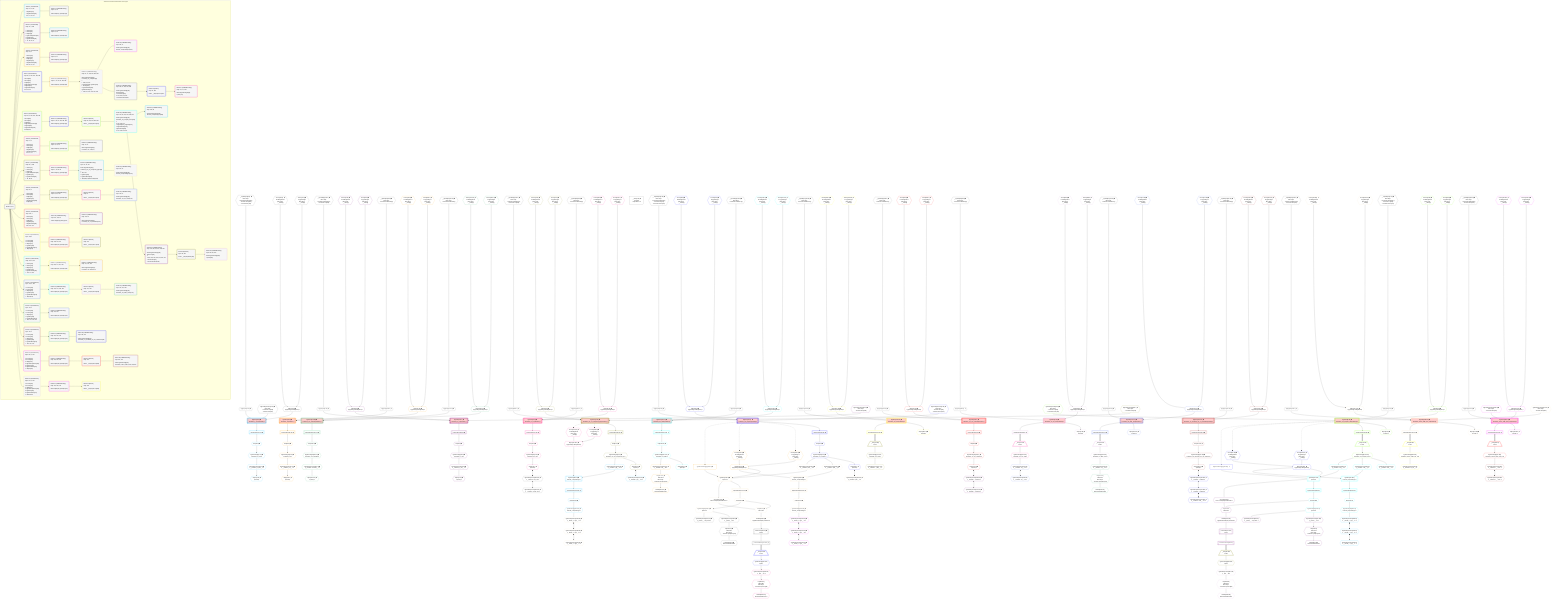 %%{init: {'themeVariables': { 'fontSize': '12px'}}}%%
graph TD
    classDef path fill:#eee,stroke:#000,color:#000
    classDef plan fill:#fff,stroke-width:1px,color:#000
    classDef itemplan fill:#fff,stroke-width:2px,color:#000
    classDef unbatchedplan fill:#dff,stroke-width:1px,color:#000
    classDef sideeffectplan fill:#fcc,stroke-width:2px,color:#000
    classDef bucket fill:#f6f6f6,color:#000,stroke-width:2px,text-align:left

    subgraph "Buckets for mutations/v4/mutation-return-types"
    Bucket0("Bucket 0 (root)"):::bucket
    Bucket1("Bucket 1 (mutationField)<br />Deps: 13, 14, 20<br /><br />1: PgSelect[10]<br />2: PgSelectRows[16]<br />ᐳ: 15, 17, 18, 19"):::bucket
    Bucket2("Bucket 2 (mutationField)<br />Deps: 32, 2, 298<br /><br />1: Access[23]<br />2: Access[24]<br />3: Object[25]<br />4: PgFromExpression[26]<br />5: PgSelect[22]<br />6: PgSelectRows[28]<br />ᐳ: 27, 29, 30, 31"):::bucket
    Bucket3("Bucket 3 (mutationField)<br />Deps: 43, 2<br /><br />1: Access[35]<br />2: Access[36]<br />3: Object[37]<br />4: PgSelect[34]<br />5: PgSelectRows[39]<br />ᐳ: 38, 40, 41, 42"):::bucket
    Bucket4("Bucket 4 (mutationField)<br />Deps: 56, 2, 300, 301, 189, 283<br /><br />1: Access[48]<br />2: Access[49]<br />3: Object[50]<br />4: PgFromExpression[51]<br />5: PgSelect[47]<br />6: PgSelectRows[53]<br />ᐳ: 52, 54, 55"):::bucket
    Bucket5("Bucket 5 (mutationField)<br />Deps: 64, 2, 300, 301, 189, 283<br /><br />1: Access[59]<br />2: Access[60]<br />3: Object[61]<br />4: PgFromExpression[62]<br />5: PgSelect[58]<br />6: PgSelectRows[165]<br />ᐳ: Object[63]"):::bucket
    Bucket6("Bucket 6 (mutationField)<br />Deps: 74, 2<br /><br />1: Access[67]<br />2: Access[68]<br />3: Object[69]<br />4: PgSelect[66]<br />5: PgSelectRows[71]<br />ᐳ: 70, 72, 73"):::bucket
    Bucket7("Bucket 7 (mutationField)<br />Deps: 85, 2, 298<br /><br />1: Access[77]<br />2: Access[78]<br />3: Object[79]<br />4: PgFromExpression[80]<br />5: PgSelect[76]<br />6: PgSelectRows[82]<br />ᐳ: 81, 83, 84"):::bucket
    Bucket8("Bucket 8 (mutationField)<br />Deps: 92, 2<br /><br />1: Access[88]<br />2: Access[89]<br />3: Object[90]<br />4: PgSelect[87]<br />5: PgSelectRows[166]<br />ᐳ: Object[91]"):::bucket
    Bucket9("Bucket 9 (mutationField)<br />Deps: 102, 2<br /><br />1: Access[95]<br />2: Access[96]<br />3: Object[97]<br />4: PgSelect[94]<br />5: PgSelectRows[99]<br />ᐳ: 98, 100, 101"):::bucket
    Bucket10("Bucket 10 (mutationField)<br />Deps: 109, 2<br /><br />1: Access[105]<br />2: Access[106]<br />3: Object[107]<br />4: PgSelect[104]<br />5: PgSelectRows[167]<br />ᐳ: Object[108]"):::bucket
    Bucket11("Bucket 11 (mutationField)<br />Deps: 119, 2, 189<br /><br />1: Access[112]<br />2: Access[113]<br />3: Object[114]<br />4: PgSelect[111]<br />5: PgSelectRows[116]<br />ᐳ: 115, 117, 118"):::bucket
    Bucket12("Bucket 12 (mutationField)<br />Deps: 126, 2, 189<br /><br />1: Access[122]<br />2: Access[123]<br />3: Object[124]<br />4: PgSelect[121]<br />5: PgSelectRows[168]<br />ᐳ: Object[125]"):::bucket
    Bucket13("Bucket 13 (mutationField)<br />Deps: 137, 2<br /><br />1: Access[129]<br />2: Access[130]<br />3: Object[131]<br />4: PgSelect[128]<br />5: PgSelectRows[133]<br />ᐳ: 132, 134, 135, 136"):::bucket
    Bucket14("Bucket 14 (mutationField)<br />Deps: 147, 2<br /><br />1: Access[140]<br />2: Access[141]<br />3: Object[142]<br />4: PgSelect[139]<br />5: PgSelectRows[144]<br />ᐳ: 143, 145, 146"):::bucket
    Bucket15("Bucket 15 (mutationField)<br />Deps: 156, 2, 302<br /><br />1: Access[151]<br />2: Access[152]<br />3: Object[153]<br />4: PgFromExpression[154]<br />5: PgSelect[150]<br />6: PgSelectRows[169]<br />ᐳ: Object[155]"):::bucket
    Bucket16("Bucket 16 (mutationField)<br />Deps: 164, 2, 302<br /><br />1: Access[159]<br />2: Access[160]<br />3: Object[161]<br />4: PgFromExpression[162]<br />5: PgSelect[158]<br />6: PgSelectRows[170]<br />ᐳ: Object[163]"):::bucket
    Bucket17("Bucket 17 (nullableBoundary)<br />Deps: 19, 18<br /><br />ROOT Object{1}ᐸ{result}ᐳ[19]"):::bucket
    Bucket18("Bucket 18 (nullableBoundary)<br />Deps: 31, 30<br /><br />ROOT Object{2}ᐸ{result}ᐳ[31]"):::bucket
    Bucket19("Bucket 19 (nullableBoundary)<br />Deps: 42, 41<br /><br />ROOT Object{3}ᐸ{result}ᐳ[42]"):::bucket
    Bucket20("Bucket 20 (nullableBoundary)<br />Deps: 2, 47, 55, 54, 189, 283<br /><br />ROOT Object{4}ᐸ{result}ᐳ[55]"):::bucket
    Bucket21("Bucket 21 (nullableBoundary)<br />Deps: 2, 58, 63, 165, 189, 283<br /><br />ROOT Object{5}ᐸ{result}ᐳ[63]"):::bucket
    Bucket22("Bucket 22 (nullableBoundary)<br />Deps: 73, 72, 66<br /><br />ROOT Object{6}ᐸ{result}ᐳ[73]"):::bucket
    Bucket23("Bucket 23 (nullableBoundary)<br />Deps: 2, 76, 84, 83<br /><br />ROOT Object{7}ᐸ{result}ᐳ[84]"):::bucket
    Bucket24("Bucket 24 (nullableBoundary)<br />Deps: 91, 87, 166<br /><br />ROOT Object{8}ᐸ{result}ᐳ[91]"):::bucket
    Bucket25("Bucket 25 (nullableBoundary)<br />Deps: 101, 100, 94<br /><br />ROOT Object{9}ᐸ{result}ᐳ[101]"):::bucket
    Bucket26("Bucket 26 (nullableBoundary)<br />Deps: 108, 104, 167<br /><br />ROOT Object{10}ᐸ{result}ᐳ[108]"):::bucket
    Bucket27("Bucket 27 (nullableBoundary)<br />Deps: 118, 117, 111, 189<br /><br />ROOT Object{11}ᐸ{result}ᐳ[118]"):::bucket
    Bucket28("Bucket 28 (nullableBoundary)<br />Deps: 125, 121, 168, 189<br /><br />ROOT Object{12}ᐸ{result}ᐳ[125]"):::bucket
    Bucket29("Bucket 29 (nullableBoundary)<br />Deps: 136, 135<br /><br />ROOT Object{13}ᐸ{result}ᐳ[136]"):::bucket
    Bucket30("Bucket 30 (nullableBoundary)<br />Deps: 146, 145, 139<br /><br />ROOT Object{14}ᐸ{result}ᐳ[146]"):::bucket
    Bucket31("Bucket 31 (nullableBoundary)<br />Deps: 155, 150, 169<br /><br />ROOT Object{15}ᐸ{result}ᐳ[155]"):::bucket
    Bucket32("Bucket 32 (nullableBoundary)<br />Deps: 163, 158, 170<br /><br />ROOT Object{16}ᐸ{result}ᐳ[163]"):::bucket
    Bucket33("Bucket 33 (nullableBoundary)<br />Deps: 54, 47, 198, 290, 189, 283<br /><br />ROOT PgSelectSingle{4}ᐸmutation_out_complexᐳ[54]<br />1: <br />ᐳ: 185, 194, 213<br />2: PgSelect[195], PgSelect[214]<br />ᐳ: Access[291]<br />3: PgSelectRows[200], PgSelectRows[217]<br />ᐳ: 199, 201, 216, 218, 292, 293"):::bucket
    Bucket34("Bucket 34 (nullableBoundary)<br />Deps: 72, 66<br /><br />ROOT PgSelectSingle{6}ᐸmutation_out_outᐳ[72]"):::bucket
    Bucket35("Bucket 35 (nullableBoundary)<br />Deps: 83, 76, 207<br /><br />ROOT PgSelectSingle{7}ᐸmutation_out_out_compound_typeᐳ[83]<br />1: <br />ᐳ: 187, 203<br />2: PgSelect[204]<br />3: PgSelectRows[209]<br />ᐳ: First[208], PgSelectSingle[210]"):::bucket
    Bucket36("Bucket 36 (nullableBoundary)<br />Deps: 100, 94<br /><br />ROOT PgSelectSingle{9}ᐸmutation_out_out_unnamedᐳ[100]"):::bucket
    Bucket37("Bucket 37 (nullableBoundary)<br />Deps: 117, 111, 189<br /><br />ROOT PgSelectSingle{11}ᐸmutation_out_tableᐳ[117]"):::bucket
    Bucket38("Bucket 38 (nullableBoundary)<br />Deps: 145, 139<br /><br />ROOT PgSelectSingle{14}ᐸmutation_out_unnamed_out_out_unnamedᐳ[145]"):::bucket
    Bucket39("Bucket 39 (listItem)<br />Deps: 58, 230, 294, 189, 283<br /><br />ROOT __Item{39}ᐸ165ᐳ[171]"):::bucket
    Bucket40("Bucket 40 (listItem)<br />Deps: 87<br /><br />ROOT __Item{40}ᐸ166ᐳ[173]"):::bucket
    Bucket41("Bucket 41 (listItem)<br />Deps: 104<br /><br />ROOT __Item{41}ᐸ167ᐳ[175]"):::bucket
    Bucket42("Bucket 42 (listItem)<br />Deps: 121, 189<br /><br />ROOT __Item{42}ᐸ168ᐳ[178]"):::bucket
    Bucket43("Bucket 43 (listItem)<br />Deps: 150<br /><br />ROOT __Item{43}ᐸ169ᐳ[180]"):::bucket
    Bucket44("Bucket 44 (listItem)<br />Deps: 158<br /><br />ROOT __Item{44}ᐸ170ᐳ[182]"):::bucket
    Bucket45("Bucket 45 (nullableBoundary)<br />Deps: 172, 58, 230, 294, 189, 283<br /><br />ROOT PgSelectSingle{39}ᐸmutation_out_complex_setofᐳ[172]<br />1: <br />ᐳ: 220, 226, 236<br />2: PgSelect[227], PgSelect[237]<br />3: PgSelectRows[232], PgSelectRows[240]<br />ᐳ: 231, 233, 239, 241"):::bucket
    Bucket46("Bucket 46 (nullableBoundary)<br />Deps: 174, 87<br /><br />ROOT PgSelectSingle{40}ᐸmutation_out_out_setofᐳ[174]"):::bucket
    Bucket47("Bucket 47 (nullableBoundary)<br />Deps: 179, 121, 189<br /><br />ROOT PgSelectSingle{42}ᐸmutation_out_table_setofᐳ[179]"):::bucket
    Bucket48("Bucket 48 (nullableBoundary)<br />Deps: 181, 150<br /><br />ROOT PgSelectSingle{43}ᐸmutation_returns_table_multi_colᐳ[181]"):::bucket
    Bucket49("Bucket 49 (nullableBoundary)<br />Deps: 201, 47<br /><br />ROOT PgSelectSingle{33}ᐸfrmcdc_compoundTypeᐳ[201]"):::bucket
    Bucket50("Bucket 50 (nullableBoundary)<br />Deps: 210, 76<br /><br />ROOT PgSelectSingle{35}ᐸfrmcdc_compoundTypeᐳ[210]"):::bucket
    Bucket51("Bucket 51 (nullableBoundary)<br />Deps: 218, 47, 189, 293, 283<br /><br />ROOT PgSelectSingle{33}ᐸpersonᐳ[218]<br />1: Connection[257]<br />ᐳ: 244, 251, 245, 246<br />2: ConnectionItems[273]"):::bucket
    Bucket52("Bucket 52 (nullableBoundary)<br />Deps: 233, 58<br /><br />ROOT PgSelectSingle{45}ᐸfrmcdc_compoundTypeᐳ[233]"):::bucket
    Bucket53("Bucket 53 (nullableBoundary)<br />Deps: 241, 58, 189, 237, 239, 283<br /><br />ROOT PgSelectSingle{45}ᐸpersonᐳ[241]<br />1: <br />ᐳ: 260, 265, 295, 261, 262, 296, 297<br />2: Connection[271]<br />3: ConnectionItems[278]"):::bucket
    Bucket55("Bucket 55 (listItem)<br />Deps: 47, 283<br /><br />ROOT __Item{55}ᐸ273ᐳ[276]"):::bucket
    Bucket57("Bucket 57 (nullableBoundary)<br />Deps: 277, 47, 283<br /><br />ROOT PgSelectSingle{55}ᐸpostᐳ[277]"):::bucket
    Bucket58("Bucket 58 (listItem)<br />Deps: 58, 283<br /><br />ROOT __Item{58}ᐸ278ᐳ[281]"):::bucket
    Bucket59("Bucket 59 (nullableBoundary)<br />Deps: 282, 58, 283<br /><br />ROOT PgSelectSingle{58}ᐸpostᐳ[282]"):::bucket
    end
    Bucket0 --> Bucket1 & Bucket2 & Bucket3 & Bucket4 & Bucket5 & Bucket6 & Bucket7 & Bucket8 & Bucket9 & Bucket10 & Bucket11 & Bucket12 & Bucket13 & Bucket14 & Bucket15 & Bucket16
    Bucket1 --> Bucket17
    Bucket2 --> Bucket18
    Bucket3 --> Bucket19
    Bucket4 --> Bucket20
    Bucket5 --> Bucket21
    Bucket6 --> Bucket22
    Bucket7 --> Bucket23
    Bucket8 --> Bucket24
    Bucket9 --> Bucket25
    Bucket10 --> Bucket26
    Bucket11 --> Bucket27
    Bucket12 --> Bucket28
    Bucket13 --> Bucket29
    Bucket14 --> Bucket30
    Bucket15 --> Bucket31
    Bucket16 --> Bucket32
    Bucket20 --> Bucket33
    Bucket21 --> Bucket39
    Bucket22 --> Bucket34
    Bucket23 --> Bucket35
    Bucket24 --> Bucket40
    Bucket25 --> Bucket36
    Bucket26 --> Bucket41
    Bucket27 --> Bucket37
    Bucket28 --> Bucket42
    Bucket30 --> Bucket38
    Bucket31 --> Bucket43
    Bucket32 --> Bucket44
    Bucket33 --> Bucket49 & Bucket51
    Bucket35 --> Bucket50
    Bucket39 --> Bucket45
    Bucket40 --> Bucket46
    Bucket42 --> Bucket47
    Bucket43 --> Bucket48
    Bucket45 --> Bucket52 & Bucket53
    Bucket51 --> Bucket55
    Bucket53 --> Bucket58
    Bucket55 --> Bucket57
    Bucket58 --> Bucket59

    %% plan dependencies
    __InputObject6{{"__InputObject[6∈0] ➊<br />More deps:<br />- Constantᐸundefinedᐳ[7]<br />- Constantᐸ10ᐳ[298]<br />- Constantᐸ5ᐳ[299]"}}:::plan
    __InputObject44{{"__InputObject[44∈0] ➊<br />More deps:<br />- Constantᐸundefinedᐳ[7]<br />- Constantᐸ1ᐳ[300]<br />- Constantᐸ'test'ᐳ[301]"}}:::plan
    __InputObject57{{"__InputObject[57∈0] ➊<br />More deps:<br />- Constantᐸundefinedᐳ[7]<br />- Constantᐸ1ᐳ[300]<br />- Constantᐸ'test'ᐳ[301]"}}:::plan
    Object13{{"Object[13∈0] ➊<br />ᐸ{pgSettings,withPgClient}ᐳ"}}:::plan
    Access11{{"Access[11∈0] ➊<br />ᐸ2.pgSettingsᐳ<br />More deps:<br />- __Value[2]"}}:::plan
    Access12{{"Access[12∈0] ➊<br />ᐸ2.withPgClientᐳ<br />More deps:<br />- __Value[2]"}}:::plan
    Access11 & Access12 --> Object13
    PgFromExpression14{{"PgFromExpression[14∈0] ➊<br />More deps:<br />- Constantᐸ10ᐳ[298]<br />- Constantᐸ5ᐳ[299]"}}:::plan
    __InputObject21{{"__InputObject[21∈0] ➊<br />More deps:<br />- Constantᐸundefinedᐳ[7]<br />- Constantᐸ10ᐳ[298]"}}:::plan
    __InputObject75{{"__InputObject[75∈0] ➊<br />More deps:<br />- Constantᐸundefinedᐳ[7]<br />- Constantᐸ10ᐳ[298]"}}:::plan
    __InputObject148{{"__InputObject[148∈0] ➊<br />More deps:<br />- Constantᐸundefinedᐳ[7]<br />- Constantᐸ20ᐳ[302]"}}:::plan
    __InputObject157{{"__InputObject[157∈0] ➊<br />More deps:<br />- Constantᐸundefinedᐳ[7]<br />- Constantᐸ20ᐳ[302]"}}:::plan
    ApplyInput20{{"ApplyInput[20∈0] ➊"}}:::plan
    __InputObject6 --> ApplyInput20
    ApplyInput32{{"ApplyInput[32∈0] ➊"}}:::plan
    __InputObject21 --> ApplyInput32
    __InputObject33{{"__InputObject[33∈0] ➊<br />More deps:<br />- Constantᐸundefinedᐳ[7]"}}:::plan
    ApplyInput43{{"ApplyInput[43∈0] ➊"}}:::plan
    __InputObject33 --> ApplyInput43
    ApplyInput56{{"ApplyInput[56∈0] ➊"}}:::plan
    __InputObject44 --> ApplyInput56
    ApplyInput64{{"ApplyInput[64∈0] ➊"}}:::plan
    __InputObject57 --> ApplyInput64
    __InputObject65{{"__InputObject[65∈0] ➊<br />More deps:<br />- Constantᐸundefinedᐳ[7]"}}:::plan
    ApplyInput74{{"ApplyInput[74∈0] ➊"}}:::plan
    __InputObject65 --> ApplyInput74
    ApplyInput85{{"ApplyInput[85∈0] ➊"}}:::plan
    __InputObject75 --> ApplyInput85
    __InputObject86{{"__InputObject[86∈0] ➊<br />More deps:<br />- Constantᐸundefinedᐳ[7]"}}:::plan
    ApplyInput92{{"ApplyInput[92∈0] ➊"}}:::plan
    __InputObject86 --> ApplyInput92
    __InputObject93{{"__InputObject[93∈0] ➊<br />More deps:<br />- Constantᐸundefinedᐳ[7]"}}:::plan
    ApplyInput102{{"ApplyInput[102∈0] ➊"}}:::plan
    __InputObject93 --> ApplyInput102
    __InputObject103{{"__InputObject[103∈0] ➊<br />More deps:<br />- Constantᐸundefinedᐳ[7]"}}:::plan
    ApplyInput109{{"ApplyInput[109∈0] ➊"}}:::plan
    __InputObject103 --> ApplyInput109
    __InputObject110{{"__InputObject[110∈0] ➊<br />More deps:<br />- Constantᐸundefinedᐳ[7]"}}:::plan
    ApplyInput119{{"ApplyInput[119∈0] ➊"}}:::plan
    __InputObject110 --> ApplyInput119
    __InputObject120{{"__InputObject[120∈0] ➊<br />More deps:<br />- Constantᐸundefinedᐳ[7]"}}:::plan
    ApplyInput126{{"ApplyInput[126∈0] ➊"}}:::plan
    __InputObject120 --> ApplyInput126
    __InputObject127{{"__InputObject[127∈0] ➊<br />More deps:<br />- Constantᐸundefinedᐳ[7]"}}:::plan
    ApplyInput137{{"ApplyInput[137∈0] ➊"}}:::plan
    __InputObject127 --> ApplyInput137
    __InputObject138{{"__InputObject[138∈0] ➊<br />More deps:<br />- Constantᐸundefinedᐳ[7]"}}:::plan
    ApplyInput147{{"ApplyInput[147∈0] ➊"}}:::plan
    __InputObject138 --> ApplyInput147
    ApplyInput156{{"ApplyInput[156∈0] ➊"}}:::plan
    __InputObject148 --> ApplyInput156
    ApplyInput164{{"ApplyInput[164∈0] ➊"}}:::plan
    __InputObject157 --> ApplyInput164
    __Value2["__Value[2∈0] ➊<br />ᐸcontextᐳ<br />Dependents: 38"]:::plan
    PgSelect10[["PgSelect[10∈1] ➊<br />ᐸmutation_in_inout(mutation)ᐳ"]]:::sideeffectplan
    Object13 & PgFromExpression14 & ApplyInput20 --> PgSelect10
    First15{{"First[15∈1] ➊"}}:::plan
    PgSelectRows16[["PgSelectRows[16∈1] ➊"]]:::plan
    PgSelectRows16 --> First15
    PgSelect10 --> PgSelectRows16
    PgSelectSingle17{{"PgSelectSingle[17∈1] ➊<br />ᐸmutation_in_inoutᐳ"}}:::plan
    First15 --> PgSelectSingle17
    PgClassExpression18{{"PgClassExpression[18∈1] ➊<br />ᐸ__mutation_in_inout__.vᐳ"}}:::plan
    PgSelectSingle17 --> PgClassExpression18
    Object19{{"Object[19∈1] ➊<br />ᐸ{result}ᐳ"}}:::plan
    PgClassExpression18 --> Object19
    PgSelect22[["PgSelect[22∈2] ➊<br />ᐸmutation_in_out(mutation)ᐳ"]]:::sideeffectplan
    Object25{{"Object[25∈2] ➊<br />ᐸ{pgSettings,withPgClient}ᐳ"}}:::plan
    PgFromExpression26{{"PgFromExpression[26∈2] ➊<br />More deps:<br />- Constantᐸ10ᐳ[298]"}}:::plan
    Object25 & PgFromExpression26 & ApplyInput32 --> PgSelect22
    Access23{{"Access[23∈2] ➊<br />ᐸ2.pgSettingsᐳ<br />More deps:<br />- __Value[2]"}}:::plan
    Access24{{"Access[24∈2] ➊<br />ᐸ2.withPgClientᐳ<br />More deps:<br />- __Value[2]"}}:::plan
    Access23 & Access24 --> Object25
    First27{{"First[27∈2] ➊"}}:::plan
    PgSelectRows28[["PgSelectRows[28∈2] ➊"]]:::plan
    PgSelectRows28 --> First27
    PgSelect22 --> PgSelectRows28
    PgSelectSingle29{{"PgSelectSingle[29∈2] ➊<br />ᐸmutation_in_outᐳ"}}:::plan
    First27 --> PgSelectSingle29
    PgClassExpression30{{"PgClassExpression[30∈2] ➊<br />ᐸ__mutation_in_out__.vᐳ"}}:::plan
    PgSelectSingle29 --> PgClassExpression30
    Object31{{"Object[31∈2] ➊<br />ᐸ{result}ᐳ"}}:::plan
    PgClassExpression30 --> Object31
    PgSelect34[["PgSelect[34∈3] ➊<br />ᐸmutation_out(mutation)ᐳ"]]:::sideeffectplan
    Object37{{"Object[37∈3] ➊<br />ᐸ{pgSettings,withPgClient}ᐳ"}}:::plan
    Object37 & ApplyInput43 --> PgSelect34
    Access35{{"Access[35∈3] ➊<br />ᐸ2.pgSettingsᐳ<br />More deps:<br />- __Value[2]"}}:::plan
    Access36{{"Access[36∈3] ➊<br />ᐸ2.withPgClientᐳ<br />More deps:<br />- __Value[2]"}}:::plan
    Access35 & Access36 --> Object37
    First38{{"First[38∈3] ➊"}}:::plan
    PgSelectRows39[["PgSelectRows[39∈3] ➊"]]:::plan
    PgSelectRows39 --> First38
    PgSelect34 --> PgSelectRows39
    PgSelectSingle40{{"PgSelectSingle[40∈3] ➊<br />ᐸmutation_outᐳ"}}:::plan
    First38 --> PgSelectSingle40
    PgClassExpression41{{"PgClassExpression[41∈3] ➊<br />ᐸ__mutation_out__.vᐳ"}}:::plan
    PgSelectSingle40 --> PgClassExpression41
    Object42{{"Object[42∈3] ➊<br />ᐸ{result}ᐳ"}}:::plan
    PgClassExpression41 --> Object42
    PgSelect47[["PgSelect[47∈4] ➊<br />ᐸmutation_out_complex(mutation)ᐳ"]]:::sideeffectplan
    Object50{{"Object[50∈4] ➊<br />ᐸ{pgSettings,withPgClient}ᐳ"}}:::plan
    PgFromExpression51{{"PgFromExpression[51∈4] ➊<br />More deps:<br />- Constantᐸ1ᐳ[300]<br />- Constantᐸ'test'ᐳ[301]"}}:::plan
    Object50 & PgFromExpression51 & ApplyInput56 --> PgSelect47
    Access48{{"Access[48∈4] ➊<br />ᐸ2.pgSettingsᐳ<br />More deps:<br />- __Value[2]"}}:::plan
    Access49{{"Access[49∈4] ➊<br />ᐸ2.withPgClientᐳ<br />More deps:<br />- __Value[2]"}}:::plan
    Access48 & Access49 --> Object50
    First52{{"First[52∈4] ➊"}}:::plan
    PgSelectRows53[["PgSelectRows[53∈4] ➊"]]:::plan
    PgSelectRows53 --> First52
    PgSelect47 --> PgSelectRows53
    PgSelectSingle54{{"PgSelectSingle[54∈4] ➊<br />ᐸmutation_out_complexᐳ"}}:::plan
    First52 --> PgSelectSingle54
    Object55{{"Object[55∈4] ➊<br />ᐸ{result}ᐳ"}}:::plan
    PgSelectSingle54 --> Object55
    PgSelect58[["PgSelect[58∈5] ➊<br />ᐸmutation_out_complex_setof(mutation)ᐳ"]]:::sideeffectplan
    Object61{{"Object[61∈5] ➊<br />ᐸ{pgSettings,withPgClient}ᐳ"}}:::plan
    PgFromExpression62{{"PgFromExpression[62∈5] ➊<br />More deps:<br />- Constantᐸ1ᐳ[300]<br />- Constantᐸ'test'ᐳ[301]"}}:::plan
    Object61 & PgFromExpression62 & ApplyInput64 --> PgSelect58
    Access59{{"Access[59∈5] ➊<br />ᐸ2.pgSettingsᐳ<br />More deps:<br />- __Value[2]"}}:::plan
    Access60{{"Access[60∈5] ➊<br />ᐸ2.withPgClientᐳ<br />More deps:<br />- __Value[2]"}}:::plan
    Access59 & Access60 --> Object61
    Object63{{"Object[63∈5] ➊<br />ᐸ{result}ᐳ"}}:::plan
    PgSelect58 --> Object63
    PgSelectRows165[["PgSelectRows[165∈5] ➊"]]:::plan
    PgSelect58 --> PgSelectRows165
    PgSelect66[["PgSelect[66∈6] ➊<br />ᐸmutation_out_out(mutation)ᐳ"]]:::sideeffectplan
    Object69{{"Object[69∈6] ➊<br />ᐸ{pgSettings,withPgClient}ᐳ"}}:::plan
    Object69 & ApplyInput74 --> PgSelect66
    Access67{{"Access[67∈6] ➊<br />ᐸ2.pgSettingsᐳ<br />More deps:<br />- __Value[2]"}}:::plan
    Access68{{"Access[68∈6] ➊<br />ᐸ2.withPgClientᐳ<br />More deps:<br />- __Value[2]"}}:::plan
    Access67 & Access68 --> Object69
    First70{{"First[70∈6] ➊"}}:::plan
    PgSelectRows71[["PgSelectRows[71∈6] ➊"]]:::plan
    PgSelectRows71 --> First70
    PgSelect66 --> PgSelectRows71
    PgSelectSingle72{{"PgSelectSingle[72∈6] ➊<br />ᐸmutation_out_outᐳ"}}:::plan
    First70 --> PgSelectSingle72
    Object73{{"Object[73∈6] ➊<br />ᐸ{result}ᐳ"}}:::plan
    PgSelectSingle72 --> Object73
    PgSelect76[["PgSelect[76∈7] ➊<br />ᐸmutation_out_out_compound_type(mutation)ᐳ"]]:::sideeffectplan
    Object79{{"Object[79∈7] ➊<br />ᐸ{pgSettings,withPgClient}ᐳ"}}:::plan
    PgFromExpression80{{"PgFromExpression[80∈7] ➊<br />More deps:<br />- Constantᐸ10ᐳ[298]"}}:::plan
    Object79 & PgFromExpression80 & ApplyInput85 --> PgSelect76
    Access77{{"Access[77∈7] ➊<br />ᐸ2.pgSettingsᐳ<br />More deps:<br />- __Value[2]"}}:::plan
    Access78{{"Access[78∈7] ➊<br />ᐸ2.withPgClientᐳ<br />More deps:<br />- __Value[2]"}}:::plan
    Access77 & Access78 --> Object79
    First81{{"First[81∈7] ➊"}}:::plan
    PgSelectRows82[["PgSelectRows[82∈7] ➊"]]:::plan
    PgSelectRows82 --> First81
    PgSelect76 --> PgSelectRows82
    PgSelectSingle83{{"PgSelectSingle[83∈7] ➊<br />ᐸmutation_out_out_compound_typeᐳ"}}:::plan
    First81 --> PgSelectSingle83
    Object84{{"Object[84∈7] ➊<br />ᐸ{result}ᐳ"}}:::plan
    PgSelectSingle83 --> Object84
    PgSelect87[["PgSelect[87∈8] ➊<br />ᐸmutation_out_out_setof(mutation)ᐳ"]]:::sideeffectplan
    Object90{{"Object[90∈8] ➊<br />ᐸ{pgSettings,withPgClient}ᐳ"}}:::plan
    Object90 & ApplyInput92 --> PgSelect87
    Access88{{"Access[88∈8] ➊<br />ᐸ2.pgSettingsᐳ<br />More deps:<br />- __Value[2]"}}:::plan
    Access89{{"Access[89∈8] ➊<br />ᐸ2.withPgClientᐳ<br />More deps:<br />- __Value[2]"}}:::plan
    Access88 & Access89 --> Object90
    Object91{{"Object[91∈8] ➊<br />ᐸ{result}ᐳ"}}:::plan
    PgSelect87 --> Object91
    PgSelectRows166[["PgSelectRows[166∈8] ➊"]]:::plan
    PgSelect87 --> PgSelectRows166
    PgSelect94[["PgSelect[94∈9] ➊<br />ᐸmutation_out_out_unnamed(mutation)ᐳ"]]:::sideeffectplan
    Object97{{"Object[97∈9] ➊<br />ᐸ{pgSettings,withPgClient}ᐳ"}}:::plan
    Object97 & ApplyInput102 --> PgSelect94
    Access95{{"Access[95∈9] ➊<br />ᐸ2.pgSettingsᐳ<br />More deps:<br />- __Value[2]"}}:::plan
    Access96{{"Access[96∈9] ➊<br />ᐸ2.withPgClientᐳ<br />More deps:<br />- __Value[2]"}}:::plan
    Access95 & Access96 --> Object97
    First98{{"First[98∈9] ➊"}}:::plan
    PgSelectRows99[["PgSelectRows[99∈9] ➊"]]:::plan
    PgSelectRows99 --> First98
    PgSelect94 --> PgSelectRows99
    PgSelectSingle100{{"PgSelectSingle[100∈9] ➊<br />ᐸmutation_out_out_unnamedᐳ"}}:::plan
    First98 --> PgSelectSingle100
    Object101{{"Object[101∈9] ➊<br />ᐸ{result}ᐳ"}}:::plan
    PgSelectSingle100 --> Object101
    PgSelect104[["PgSelect[104∈10] ➊<br />ᐸmutation_out_setof(mutation)ᐳ"]]:::sideeffectplan
    Object107{{"Object[107∈10] ➊<br />ᐸ{pgSettings,withPgClient}ᐳ"}}:::plan
    Object107 & ApplyInput109 --> PgSelect104
    Access105{{"Access[105∈10] ➊<br />ᐸ2.pgSettingsᐳ<br />More deps:<br />- __Value[2]"}}:::plan
    Access106{{"Access[106∈10] ➊<br />ᐸ2.withPgClientᐳ<br />More deps:<br />- __Value[2]"}}:::plan
    Access105 & Access106 --> Object107
    Object108{{"Object[108∈10] ➊<br />ᐸ{result}ᐳ"}}:::plan
    PgSelect104 --> Object108
    PgSelectRows167[["PgSelectRows[167∈10] ➊"]]:::plan
    PgSelect104 --> PgSelectRows167
    PgSelect111[["PgSelect[111∈11] ➊<br />ᐸmutation_out_table(mutation)ᐳ"]]:::sideeffectplan
    Object114{{"Object[114∈11] ➊<br />ᐸ{pgSettings,withPgClient}ᐳ"}}:::plan
    Object114 & ApplyInput119 --> PgSelect111
    Access112{{"Access[112∈11] ➊<br />ᐸ2.pgSettingsᐳ<br />More deps:<br />- __Value[2]"}}:::plan
    Access113{{"Access[113∈11] ➊<br />ᐸ2.withPgClientᐳ<br />More deps:<br />- __Value[2]"}}:::plan
    Access112 & Access113 --> Object114
    First115{{"First[115∈11] ➊"}}:::plan
    PgSelectRows116[["PgSelectRows[116∈11] ➊"]]:::plan
    PgSelectRows116 --> First115
    PgSelect111 --> PgSelectRows116
    PgSelectSingle117{{"PgSelectSingle[117∈11] ➊<br />ᐸmutation_out_tableᐳ"}}:::plan
    First115 --> PgSelectSingle117
    Object118{{"Object[118∈11] ➊<br />ᐸ{result}ᐳ"}}:::plan
    PgSelectSingle117 --> Object118
    PgSelect121[["PgSelect[121∈12] ➊<br />ᐸmutation_out_table_setof(mutation)ᐳ"]]:::sideeffectplan
    Object124{{"Object[124∈12] ➊<br />ᐸ{pgSettings,withPgClient}ᐳ"}}:::plan
    Object124 & ApplyInput126 --> PgSelect121
    Access122{{"Access[122∈12] ➊<br />ᐸ2.pgSettingsᐳ<br />More deps:<br />- __Value[2]"}}:::plan
    Access123{{"Access[123∈12] ➊<br />ᐸ2.withPgClientᐳ<br />More deps:<br />- __Value[2]"}}:::plan
    Access122 & Access123 --> Object124
    Object125{{"Object[125∈12] ➊<br />ᐸ{result}ᐳ"}}:::plan
    PgSelect121 --> Object125
    PgSelectRows168[["PgSelectRows[168∈12] ➊"]]:::plan
    PgSelect121 --> PgSelectRows168
    PgSelect128[["PgSelect[128∈13] ➊<br />ᐸmutation_out_unnamed(mutation)ᐳ"]]:::sideeffectplan
    Object131{{"Object[131∈13] ➊<br />ᐸ{pgSettings,withPgClient}ᐳ"}}:::plan
    Object131 & ApplyInput137 --> PgSelect128
    Access129{{"Access[129∈13] ➊<br />ᐸ2.pgSettingsᐳ<br />More deps:<br />- __Value[2]"}}:::plan
    Access130{{"Access[130∈13] ➊<br />ᐸ2.withPgClientᐳ<br />More deps:<br />- __Value[2]"}}:::plan
    Access129 & Access130 --> Object131
    First132{{"First[132∈13] ➊"}}:::plan
    PgSelectRows133[["PgSelectRows[133∈13] ➊"]]:::plan
    PgSelectRows133 --> First132
    PgSelect128 --> PgSelectRows133
    PgSelectSingle134{{"PgSelectSingle[134∈13] ➊<br />ᐸmutation_out_unnamedᐳ"}}:::plan
    First132 --> PgSelectSingle134
    PgClassExpression135{{"PgClassExpression[135∈13] ➊<br />ᐸ__mutation...nnamed__.vᐳ"}}:::plan
    PgSelectSingle134 --> PgClassExpression135
    Object136{{"Object[136∈13] ➊<br />ᐸ{result}ᐳ"}}:::plan
    PgClassExpression135 --> Object136
    PgSelect139[["PgSelect[139∈14] ➊<br />ᐸmutation_out_unnamed_out_out_unnamed(mutation)ᐳ"]]:::sideeffectplan
    Object142{{"Object[142∈14] ➊<br />ᐸ{pgSettings,withPgClient}ᐳ"}}:::plan
    Object142 & ApplyInput147 --> PgSelect139
    Access140{{"Access[140∈14] ➊<br />ᐸ2.pgSettingsᐳ<br />More deps:<br />- __Value[2]"}}:::plan
    Access141{{"Access[141∈14] ➊<br />ᐸ2.withPgClientᐳ<br />More deps:<br />- __Value[2]"}}:::plan
    Access140 & Access141 --> Object142
    First143{{"First[143∈14] ➊"}}:::plan
    PgSelectRows144[["PgSelectRows[144∈14] ➊"]]:::plan
    PgSelectRows144 --> First143
    PgSelect139 --> PgSelectRows144
    PgSelectSingle145{{"PgSelectSingle[145∈14] ➊<br />ᐸmutation_out_unnamed_out_out_unnamedᐳ"}}:::plan
    First143 --> PgSelectSingle145
    Object146{{"Object[146∈14] ➊<br />ᐸ{result}ᐳ"}}:::plan
    PgSelectSingle145 --> Object146
    PgSelect150[["PgSelect[150∈15] ➊<br />ᐸmutation_returns_table_multi_col(mutation)ᐳ"]]:::sideeffectplan
    Object153{{"Object[153∈15] ➊<br />ᐸ{pgSettings,withPgClient}ᐳ"}}:::plan
    PgFromExpression154{{"PgFromExpression[154∈15] ➊<br />More deps:<br />- Constantᐸ20ᐳ[302]"}}:::plan
    Object153 & PgFromExpression154 & ApplyInput156 --> PgSelect150
    Access151{{"Access[151∈15] ➊<br />ᐸ2.pgSettingsᐳ<br />More deps:<br />- __Value[2]"}}:::plan
    Access152{{"Access[152∈15] ➊<br />ᐸ2.withPgClientᐳ<br />More deps:<br />- __Value[2]"}}:::plan
    Access151 & Access152 --> Object153
    Object155{{"Object[155∈15] ➊<br />ᐸ{result}ᐳ"}}:::plan
    PgSelect150 --> Object155
    PgSelectRows169[["PgSelectRows[169∈15] ➊"]]:::plan
    PgSelect150 --> PgSelectRows169
    PgSelect158[["PgSelect[158∈16] ➊<br />ᐸmutation_returns_table_one_col(mutation)ᐳ"]]:::sideeffectplan
    Object161{{"Object[161∈16] ➊<br />ᐸ{pgSettings,withPgClient}ᐳ"}}:::plan
    PgFromExpression162{{"PgFromExpression[162∈16] ➊<br />More deps:<br />- Constantᐸ20ᐳ[302]"}}:::plan
    Object161 & PgFromExpression162 & ApplyInput164 --> PgSelect158
    Access159{{"Access[159∈16] ➊<br />ᐸ2.pgSettingsᐳ<br />More deps:<br />- __Value[2]"}}:::plan
    Access160{{"Access[160∈16] ➊<br />ᐸ2.withPgClientᐳ<br />More deps:<br />- __Value[2]"}}:::plan
    Access159 & Access160 --> Object161
    Object163{{"Object[163∈16] ➊<br />ᐸ{result}ᐳ"}}:::plan
    PgSelect158 --> Object163
    PgSelectRows170[["PgSelectRows[170∈16] ➊"]]:::plan
    PgSelect158 --> PgSelectRows170
    Object198{{"Object[198∈20] ➊<br />ᐸ{pgSettings,withPgClient}ᐳ"}}:::plan
    Access196{{"Access[196∈20] ➊<br />ᐸ2.pgSettingsᐳ<br />More deps:<br />- __Value[2]"}}:::plan
    Access197{{"Access[197∈20] ➊<br />ᐸ2.withPgClientᐳ<br />More deps:<br />- __Value[2]"}}:::plan
    Access196 & Access197 --> Object198
    PgSelectInlineApply290["PgSelectInlineApply[290∈20] ➊"]:::plan
    Object230{{"Object[230∈21] ➊<br />ᐸ{pgSettings,withPgClient}ᐳ"}}:::plan
    Access228{{"Access[228∈21] ➊<br />ᐸ2.pgSettingsᐳ<br />More deps:<br />- __Value[2]"}}:::plan
    Access229{{"Access[229∈21] ➊<br />ᐸ2.withPgClientᐳ<br />More deps:<br />- __Value[2]"}}:::plan
    Access228 & Access229 --> Object230
    PgSelectInlineApply294["PgSelectInlineApply[294∈21] ➊"]:::plan
    Object207{{"Object[207∈23] ➊<br />ᐸ{pgSettings,withPgClient}ᐳ"}}:::plan
    Access205{{"Access[205∈23] ➊<br />ᐸ2.pgSettingsᐳ<br />More deps:<br />- __Value[2]"}}:::plan
    Access206{{"Access[206∈23] ➊<br />ᐸ2.withPgClientᐳ<br />More deps:<br />- __Value[2]"}}:::plan
    Access205 & Access206 --> Object207
    PgSelect214[["PgSelect[214∈33] ➊<br />ᐸpersonᐳ"]]:::plan
    PgClassExpression213{{"PgClassExpression[213∈33] ➊<br />ᐸ__mutation...plex__.”z”ᐳ"}}:::plan
    Object198 & PgClassExpression213 & PgSelectInlineApply290 --> PgSelect214
    PgSelect195[["PgSelect[195∈33] ➊<br />ᐸfrmcdc_compoundTypeᐳ"]]:::plan
    PgClassExpression194{{"PgClassExpression[194∈33] ➊<br />ᐸ__mutation...plex__.”y”ᐳ"}}:::plan
    Object198 & PgClassExpression194 --> PgSelect195
    List292{{"List[292∈33] ➊<br />ᐸ291,216ᐳ"}}:::plan
    Access291{{"Access[291∈33] ➊<br />ᐸ214.m.subqueryDetailsFor253ᐳ"}}:::plan
    First216{{"First[216∈33] ➊"}}:::plan
    Access291 & First216 --> List292
    PgClassExpression185{{"PgClassExpression[185∈33] ➊<br />ᐸ__mutation...plex__.”x”ᐳ"}}:::plan
    Object55 o--o PgClassExpression185
    PgSelectSingle54 --> PgClassExpression194
    First199{{"First[199∈33] ➊"}}:::plan
    PgSelectRows200[["PgSelectRows[200∈33] ➊"]]:::plan
    PgSelectRows200 --> First199
    PgSelect195 --> PgSelectRows200
    PgSelectSingle201{{"PgSelectSingle[201∈33] ➊<br />ᐸfrmcdc_compoundTypeᐳ"}}:::plan
    First199 --> PgSelectSingle201
    PgSelectSingle54 --> PgClassExpression213
    PgSelectRows217[["PgSelectRows[217∈33] ➊"]]:::plan
    PgSelectRows217 --> First216
    PgSelect214 --> PgSelectRows217
    PgSelectSingle218{{"PgSelectSingle[218∈33] ➊<br />ᐸpersonᐳ"}}:::plan
    First216 --> PgSelectSingle218
    PgSelect214 --> Access291
    Lambda293{{"Lambda[293∈33] ➊<br />ᐸpgInlineViaSubqueryTransformᐳ"}}:::plan
    List292 --> Lambda293
    PgClassExpression186{{"PgClassExpression[186∈34] ➊<br />ᐸ__mutation...first_out”ᐳ"}}:::plan
    Object73 o--o PgClassExpression186
    PgClassExpression202{{"PgClassExpression[202∈34] ➊<br />ᐸ__mutation...econd_out”ᐳ"}}:::plan
    PgClassExpression186 o--o PgClassExpression202
    PgSelect204[["PgSelect[204∈35] ➊<br />ᐸfrmcdc_compoundTypeᐳ"]]:::plan
    PgClassExpression203{{"PgClassExpression[203∈35] ➊<br />ᐸ__mutation...ype__.”o2”ᐳ"}}:::plan
    Object207 & PgClassExpression203 --> PgSelect204
    PgClassExpression187{{"PgClassExpression[187∈35] ➊<br />ᐸ__mutation...ype__.”o1”ᐳ"}}:::plan
    Object84 o--o PgClassExpression187
    PgSelectSingle83 --> PgClassExpression203
    First208{{"First[208∈35] ➊"}}:::plan
    PgSelectRows209[["PgSelectRows[209∈35] ➊"]]:::plan
    PgSelectRows209 --> First208
    PgSelect204 --> PgSelectRows209
    PgSelectSingle210{{"PgSelectSingle[210∈35] ➊<br />ᐸfrmcdc_compoundTypeᐳ"}}:::plan
    First208 --> PgSelectSingle210
    PgClassExpression188{{"PgClassExpression[188∈36] ➊<br />ᐸ__mutation....”column1”ᐳ"}}:::plan
    Object101 o--o PgClassExpression188
    PgClassExpression211{{"PgClassExpression[211∈36] ➊<br />ᐸ__mutation....”column2”ᐳ"}}:::plan
    PgClassExpression188 o--o PgClassExpression211
    List191{{"List[191∈37] ➊<br />ᐸ189,190ᐳ<br />More deps:<br />- Constantᐸ'people'ᐳ[189]"}}:::plan
    PgClassExpression190{{"PgClassExpression[190∈37] ➊<br />ᐸ__mutation...ble__.”id”ᐳ"}}:::plan
    PgClassExpression190 --> List191
    PgSelectSingle117 --> PgClassExpression190
    Lambda192{{"Lambda[192∈37] ➊<br />ᐸbase64JSONEncodeᐳ"}}:::plan
    List191 --> Lambda192
    PgClassExpression193{{"PgClassExpression[193∈38] ➊<br />ᐸ__mutation....”column1”ᐳ"}}:::plan
    Object146 o--o PgClassExpression193
    PgClassExpression212{{"PgClassExpression[212∈38] ➊<br />ᐸ__mutation....”column3”ᐳ"}}:::plan
    PgClassExpression193 o--o PgClassExpression212
    PgClassExpression219{{"PgClassExpression[219∈38] ➊<br />ᐸ__mutation...med__.”o2”ᐳ"}}:::plan
    PgClassExpression212 o--o PgClassExpression219
    __Item171[/"__Item[171∈39]<br />ᐸ165ᐳ"\]:::itemplan
    PgSelectRows165 ==> __Item171
    PgSelectSingle172{{"PgSelectSingle[172∈39]<br />ᐸmutation_out_complex_setofᐳ"}}:::plan
    __Item171 --> PgSelectSingle172
    __Item173[/"__Item[173∈40]<br />ᐸ166ᐳ"\]:::itemplan
    PgSelectRows166 ==> __Item173
    PgSelectSingle174{{"PgSelectSingle[174∈40]<br />ᐸmutation_out_out_setofᐳ"}}:::plan
    __Item173 --> PgSelectSingle174
    __Item175[/"__Item[175∈41]<br />ᐸ167ᐳ"\]:::itemplan
    PgSelectRows167 ==> __Item175
    PgSelectSingle176{{"PgSelectSingle[176∈41]<br />ᐸmutation_out_setofᐳ"}}:::plan
    __Item175 --> PgSelectSingle176
    PgClassExpression177{{"PgClassExpression[177∈41]<br />ᐸ__mutation..._setof__.vᐳ"}}:::plan
    PgSelectSingle176 --> PgClassExpression177
    __Item178[/"__Item[178∈42]<br />ᐸ168ᐳ"\]:::itemplan
    PgSelectRows168 ==> __Item178
    PgSelectSingle179{{"PgSelectSingle[179∈42]<br />ᐸmutation_out_table_setofᐳ"}}:::plan
    __Item178 --> PgSelectSingle179
    __Item180[/"__Item[180∈43]<br />ᐸ169ᐳ"\]:::itemplan
    PgSelectRows169 ==> __Item180
    PgSelectSingle181{{"PgSelectSingle[181∈43]<br />ᐸmutation_returns_table_multi_colᐳ"}}:::plan
    __Item180 --> PgSelectSingle181
    __Item182[/"__Item[182∈44]<br />ᐸ170ᐳ"\]:::itemplan
    PgSelectRows170 ==> __Item182
    PgSelectSingle183{{"PgSelectSingle[183∈44]<br />ᐸmutation_returns_table_one_colᐳ"}}:::plan
    __Item182 --> PgSelectSingle183
    PgClassExpression184{{"PgClassExpression[184∈44]<br />ᐸ__mutation...ne_col__.vᐳ"}}:::plan
    PgSelectSingle183 --> PgClassExpression184
    PgSelect237[["PgSelect[237∈45]<br />ᐸpersonᐳ"]]:::plan
    PgClassExpression236{{"PgClassExpression[236∈45]<br />ᐸ__mutation...etof__.”z”ᐳ"}}:::plan
    Object230 & PgClassExpression236 & PgSelectInlineApply294 --> PgSelect237
    PgSelect227[["PgSelect[227∈45]<br />ᐸfrmcdc_compoundTypeᐳ"]]:::plan
    PgClassExpression226{{"PgClassExpression[226∈45]<br />ᐸ__mutation...etof__.”y”ᐳ"}}:::plan
    Object230 & PgClassExpression226 --> PgSelect227
    PgClassExpression220{{"PgClassExpression[220∈45]<br />ᐸ__mutation...etof__.”x”ᐳ"}}:::plan
    PgSelectSingle172 --> PgClassExpression220
    PgSelectSingle172 --> PgClassExpression226
    First231{{"First[231∈45]"}}:::plan
    PgSelectRows232[["PgSelectRows[232∈45]"]]:::plan
    PgSelectRows232 --> First231
    PgSelect227 --> PgSelectRows232
    PgSelectSingle233{{"PgSelectSingle[233∈45]<br />ᐸfrmcdc_compoundTypeᐳ"}}:::plan
    First231 --> PgSelectSingle233
    PgSelectSingle172 --> PgClassExpression236
    First239{{"First[239∈45]"}}:::plan
    PgSelectRows240[["PgSelectRows[240∈45]"]]:::plan
    PgSelectRows240 --> First239
    PgSelect237 --> PgSelectRows240
    PgSelectSingle241{{"PgSelectSingle[241∈45]<br />ᐸpersonᐳ"}}:::plan
    First239 --> PgSelectSingle241
    PgClassExpression221{{"PgClassExpression[221∈46]<br />ᐸ__mutation...tof__.”o1”ᐳ"}}:::plan
    PgSelectSingle174 --> PgClassExpression221
    PgClassExpression234{{"PgClassExpression[234∈46]<br />ᐸ__mutation...tof__.”o2”ᐳ"}}:::plan
    PgClassExpression221 o--o PgClassExpression234
    List223{{"List[223∈47]<br />ᐸ189,222ᐳ<br />More deps:<br />- Constantᐸ'people'ᐳ[189]"}}:::plan
    PgClassExpression222{{"PgClassExpression[222∈47]<br />ᐸ__mutation...tof__.”id”ᐳ"}}:::plan
    PgClassExpression222 --> List223
    PgSelectSingle179 --> PgClassExpression222
    Lambda224{{"Lambda[224∈47]<br />ᐸbase64JSONEncodeᐳ"}}:::plan
    List223 --> Lambda224
    PgClassExpression225{{"PgClassExpression[225∈48]<br />ᐸ__mutation...l__.”col1”ᐳ"}}:::plan
    PgSelectSingle181 --> PgClassExpression225
    PgClassExpression235{{"PgClassExpression[235∈48]<br />ᐸ__mutation...l__.”col2”ᐳ"}}:::plan
    PgClassExpression225 o--o PgClassExpression235
    PgClassExpression242{{"PgClassExpression[242∈49] ➊<br />ᐸ__frmcdc_c...type__.”a”ᐳ"}}:::plan
    PgSelectSingle201 --> PgClassExpression242
    PgClassExpression247{{"PgClassExpression[247∈49] ➊<br />ᐸ__frmcdc_c...type__.”b”ᐳ"}}:::plan
    PgClassExpression242 o--o PgClassExpression247
    PgClassExpression249{{"PgClassExpression[249∈49] ➊<br />ᐸ__frmcdc_c...type__.”c”ᐳ"}}:::plan
    PgClassExpression247 o--o PgClassExpression249
    PgClassExpression243{{"PgClassExpression[243∈50] ➊<br />ᐸ__frmcdc_c...type__.”a”ᐳ"}}:::plan
    PgSelectSingle210 --> PgClassExpression243
    PgClassExpression248{{"PgClassExpression[248∈50] ➊<br />ᐸ__frmcdc_c...type__.”b”ᐳ"}}:::plan
    PgClassExpression243 o--o PgClassExpression248
    PgClassExpression250{{"PgClassExpression[250∈50] ➊<br />ᐸ__frmcdc_c...type__.”c”ᐳ"}}:::plan
    PgClassExpression248 o--o PgClassExpression250
    List245{{"List[245∈51] ➊<br />ᐸ189,244ᐳ<br />More deps:<br />- Constantᐸ'people'ᐳ[189]"}}:::plan
    PgClassExpression244{{"PgClassExpression[244∈51] ➊<br />ᐸ__person__.”id”ᐳ"}}:::plan
    PgClassExpression244 --> List245
    PgSelectSingle218 --> PgClassExpression244
    Lambda246{{"Lambda[246∈51] ➊<br />ᐸbase64JSONEncodeᐳ"}}:::plan
    List245 --> Lambda246
    PgClassExpression251{{"PgClassExpression[251∈51] ➊<br />ᐸ__person__...full_name”ᐳ"}}:::plan
    PgSelectSingle218 --> PgClassExpression251
    Connection257[["Connection[257∈51] ➊<br />ᐸ293ᐳ"]]:::plan
    Lambda293 --> Connection257
    ConnectionItems273[["ConnectionItems[273∈51] ➊"]]:::plan
    Connection257 --> ConnectionItems273
    PgClassExpression259{{"PgClassExpression[259∈52]<br />ᐸ__frmcdc_c...type__.”a”ᐳ"}}:::plan
    PgSelectSingle233 --> PgClassExpression259
    PgClassExpression263{{"PgClassExpression[263∈52]<br />ᐸ__frmcdc_c...type__.”b”ᐳ"}}:::plan
    PgClassExpression259 o--o PgClassExpression263
    PgClassExpression264{{"PgClassExpression[264∈52]<br />ᐸ__frmcdc_c...type__.”c”ᐳ"}}:::plan
    PgClassExpression263 o--o PgClassExpression264
    List261{{"List[261∈53]<br />ᐸ189,260ᐳ<br />More deps:<br />- Constantᐸ'people'ᐳ[189]"}}:::plan
    PgClassExpression260{{"PgClassExpression[260∈53]<br />ᐸ__person__.”id”ᐳ"}}:::plan
    PgClassExpression260 --> List261
    List296{{"List[296∈53]<br />ᐸ295,239ᐳ"}}:::plan
    Access295{{"Access[295∈53]<br />ᐸ237.m.subqueryDetailsFor267ᐳ"}}:::plan
    Access295 & First239 --> List296
    PgSelectSingle241 --> PgClassExpression260
    Lambda262{{"Lambda[262∈53]<br />ᐸbase64JSONEncodeᐳ"}}:::plan
    List261 --> Lambda262
    PgClassExpression265{{"PgClassExpression[265∈53]<br />ᐸ__person__...full_name”ᐳ"}}:::plan
    PgSelectSingle241 --> PgClassExpression265
    Connection271[["Connection[271∈53]<br />ᐸ297ᐳ"]]:::plan
    Lambda297{{"Lambda[297∈53]<br />ᐸpgInlineViaSubqueryTransformᐳ"}}:::plan
    Lambda297 --> Connection271
    ConnectionItems278[["ConnectionItems[278∈53]"]]:::plan
    Connection271 --> ConnectionItems278
    PgSelect237 --> Access295
    List296 --> Lambda297
    __Item276[/"__Item[276∈55]<br />ᐸ273ᐳ"\]:::itemplan
    ConnectionItems273 ==> __Item276
    PgSelectSingle277{{"PgSelectSingle[277∈55]<br />ᐸpostᐳ"}}:::plan
    __Item276 --> PgSelectSingle277
    List285{{"List[285∈57]<br />ᐸ283,284ᐳ<br />More deps:<br />- Constantᐸ'posts'ᐳ[283]"}}:::plan
    PgClassExpression284{{"PgClassExpression[284∈57]<br />ᐸ__post__.”id”ᐳ"}}:::plan
    PgClassExpression284 --> List285
    PgSelectSingle277 --> PgClassExpression284
    Lambda286{{"Lambda[286∈57]<br />ᐸbase64JSONEncodeᐳ"}}:::plan
    List285 --> Lambda286
    __Item281[/"__Item[281∈58]<br />ᐸ278ᐳ"\]:::itemplan
    ConnectionItems278 ==> __Item281
    PgSelectSingle282{{"PgSelectSingle[282∈58]<br />ᐸpostᐳ"}}:::plan
    __Item281 --> PgSelectSingle282
    List288{{"List[288∈59]<br />ᐸ283,287ᐳ<br />More deps:<br />- Constantᐸ'posts'ᐳ[283]"}}:::plan
    PgClassExpression287{{"PgClassExpression[287∈59]<br />ᐸ__post__.”id”ᐳ"}}:::plan
    PgClassExpression287 --> List288
    PgSelectSingle282 --> PgClassExpression287
    Lambda289{{"Lambda[289∈59]<br />ᐸbase64JSONEncodeᐳ"}}:::plan
    List288 --> Lambda289

    %% define steps
    classDef bucket0 stroke:#696969
    class Bucket0,__Value2,__InputObject6,Access11,Access12,Object13,PgFromExpression14,ApplyInput20,__InputObject21,ApplyInput32,__InputObject33,ApplyInput43,__InputObject44,ApplyInput56,__InputObject57,ApplyInput64,__InputObject65,ApplyInput74,__InputObject75,ApplyInput85,__InputObject86,ApplyInput92,__InputObject93,ApplyInput102,__InputObject103,ApplyInput109,__InputObject110,ApplyInput119,__InputObject120,ApplyInput126,__InputObject127,ApplyInput137,__InputObject138,ApplyInput147,__InputObject148,ApplyInput156,__InputObject157,ApplyInput164 bucket0
    classDef bucket1 stroke:#00bfff
    class Bucket1,PgSelect10,First15,PgSelectRows16,PgSelectSingle17,PgClassExpression18,Object19 bucket1
    classDef bucket2 stroke:#7f007f
    class Bucket2,PgSelect22,Access23,Access24,Object25,PgFromExpression26,First27,PgSelectRows28,PgSelectSingle29,PgClassExpression30,Object31 bucket2
    classDef bucket3 stroke:#ffa500
    class Bucket3,PgSelect34,Access35,Access36,Object37,First38,PgSelectRows39,PgSelectSingle40,PgClassExpression41,Object42 bucket3
    classDef bucket4 stroke:#0000ff
    class Bucket4,PgSelect47,Access48,Access49,Object50,PgFromExpression51,First52,PgSelectRows53,PgSelectSingle54,Object55 bucket4
    classDef bucket5 stroke:#7fff00
    class Bucket5,PgSelect58,Access59,Access60,Object61,PgFromExpression62,Object63,PgSelectRows165 bucket5
    classDef bucket6 stroke:#ff1493
    class Bucket6,PgSelect66,Access67,Access68,Object69,First70,PgSelectRows71,PgSelectSingle72,Object73 bucket6
    classDef bucket7 stroke:#808000
    class Bucket7,PgSelect76,Access77,Access78,Object79,PgFromExpression80,First81,PgSelectRows82,PgSelectSingle83,Object84 bucket7
    classDef bucket8 stroke:#dda0dd
    class Bucket8,PgSelect87,Access88,Access89,Object90,Object91,PgSelectRows166 bucket8
    classDef bucket9 stroke:#ff0000
    class Bucket9,PgSelect94,Access95,Access96,Object97,First98,PgSelectRows99,PgSelectSingle100,Object101 bucket9
    classDef bucket10 stroke:#ffff00
    class Bucket10,PgSelect104,Access105,Access106,Object107,Object108,PgSelectRows167 bucket10
    classDef bucket11 stroke:#00ffff
    class Bucket11,PgSelect111,Access112,Access113,Object114,First115,PgSelectRows116,PgSelectSingle117,Object118 bucket11
    classDef bucket12 stroke:#4169e1
    class Bucket12,PgSelect121,Access122,Access123,Object124,Object125,PgSelectRows168 bucket12
    classDef bucket13 stroke:#3cb371
    class Bucket13,PgSelect128,Access129,Access130,Object131,First132,PgSelectRows133,PgSelectSingle134,PgClassExpression135,Object136 bucket13
    classDef bucket14 stroke:#a52a2a
    class Bucket14,PgSelect139,Access140,Access141,Object142,First143,PgSelectRows144,PgSelectSingle145,Object146 bucket14
    classDef bucket15 stroke:#ff00ff
    class Bucket15,PgSelect150,Access151,Access152,Object153,PgFromExpression154,Object155,PgSelectRows169 bucket15
    classDef bucket16 stroke:#f5deb3
    class Bucket16,PgSelect158,Access159,Access160,Object161,PgFromExpression162,Object163,PgSelectRows170 bucket16
    classDef bucket17 stroke:#696969
    class Bucket17 bucket17
    classDef bucket18 stroke:#00bfff
    class Bucket18 bucket18
    classDef bucket19 stroke:#7f007f
    class Bucket19 bucket19
    classDef bucket20 stroke:#ffa500
    class Bucket20,Access196,Access197,Object198,PgSelectInlineApply290 bucket20
    classDef bucket21 stroke:#0000ff
    class Bucket21,Access228,Access229,Object230,PgSelectInlineApply294 bucket21
    classDef bucket22 stroke:#7fff00
    class Bucket22 bucket22
    classDef bucket23 stroke:#ff1493
    class Bucket23,Access205,Access206,Object207 bucket23
    classDef bucket24 stroke:#808000
    class Bucket24 bucket24
    classDef bucket25 stroke:#dda0dd
    class Bucket25 bucket25
    classDef bucket26 stroke:#ff0000
    class Bucket26 bucket26
    classDef bucket27 stroke:#ffff00
    class Bucket27 bucket27
    classDef bucket28 stroke:#00ffff
    class Bucket28 bucket28
    classDef bucket29 stroke:#4169e1
    class Bucket29 bucket29
    classDef bucket30 stroke:#3cb371
    class Bucket30 bucket30
    classDef bucket31 stroke:#a52a2a
    class Bucket31 bucket31
    classDef bucket32 stroke:#ff00ff
    class Bucket32 bucket32
    classDef bucket33 stroke:#f5deb3
    class Bucket33,PgClassExpression185,PgClassExpression194,PgSelect195,First199,PgSelectRows200,PgSelectSingle201,PgClassExpression213,PgSelect214,First216,PgSelectRows217,PgSelectSingle218,Access291,List292,Lambda293 bucket33
    classDef bucket34 stroke:#696969
    class Bucket34,PgClassExpression186,PgClassExpression202 bucket34
    classDef bucket35 stroke:#00bfff
    class Bucket35,PgClassExpression187,PgClassExpression203,PgSelect204,First208,PgSelectRows209,PgSelectSingle210 bucket35
    classDef bucket36 stroke:#7f007f
    class Bucket36,PgClassExpression188,PgClassExpression211 bucket36
    classDef bucket37 stroke:#ffa500
    class Bucket37,PgClassExpression190,List191,Lambda192 bucket37
    classDef bucket38 stroke:#0000ff
    class Bucket38,PgClassExpression193,PgClassExpression212,PgClassExpression219 bucket38
    classDef bucket39 stroke:#7fff00
    class Bucket39,__Item171,PgSelectSingle172 bucket39
    classDef bucket40 stroke:#ff1493
    class Bucket40,__Item173,PgSelectSingle174 bucket40
    classDef bucket41 stroke:#808000
    class Bucket41,__Item175,PgSelectSingle176,PgClassExpression177 bucket41
    classDef bucket42 stroke:#dda0dd
    class Bucket42,__Item178,PgSelectSingle179 bucket42
    classDef bucket43 stroke:#ff0000
    class Bucket43,__Item180,PgSelectSingle181 bucket43
    classDef bucket44 stroke:#ffff00
    class Bucket44,__Item182,PgSelectSingle183,PgClassExpression184 bucket44
    classDef bucket45 stroke:#00ffff
    class Bucket45,PgClassExpression220,PgClassExpression226,PgSelect227,First231,PgSelectRows232,PgSelectSingle233,PgClassExpression236,PgSelect237,First239,PgSelectRows240,PgSelectSingle241 bucket45
    classDef bucket46 stroke:#4169e1
    class Bucket46,PgClassExpression221,PgClassExpression234 bucket46
    classDef bucket47 stroke:#3cb371
    class Bucket47,PgClassExpression222,List223,Lambda224 bucket47
    classDef bucket48 stroke:#a52a2a
    class Bucket48,PgClassExpression225,PgClassExpression235 bucket48
    classDef bucket49 stroke:#ff00ff
    class Bucket49,PgClassExpression242,PgClassExpression247,PgClassExpression249 bucket49
    classDef bucket50 stroke:#f5deb3
    class Bucket50,PgClassExpression243,PgClassExpression248,PgClassExpression250 bucket50
    classDef bucket51 stroke:#696969
    class Bucket51,PgClassExpression244,List245,Lambda246,PgClassExpression251,Connection257,ConnectionItems273 bucket51
    classDef bucket52 stroke:#00bfff
    class Bucket52,PgClassExpression259,PgClassExpression263,PgClassExpression264 bucket52
    classDef bucket53 stroke:#7f007f
    class Bucket53,PgClassExpression260,List261,Lambda262,PgClassExpression265,Connection271,ConnectionItems278,Access295,List296,Lambda297 bucket53
    classDef bucket55 stroke:#0000ff
    class Bucket55,__Item276,PgSelectSingle277 bucket55
    classDef bucket57 stroke:#ff1493
    class Bucket57,PgClassExpression284,List285,Lambda286 bucket57
    classDef bucket58 stroke:#808000
    class Bucket58,__Item281,PgSelectSingle282 bucket58
    classDef bucket59 stroke:#dda0dd
    class Bucket59,PgClassExpression287,List288,Lambda289 bucket59

    %% implicit side effects
    PgSelect47 -.-o Access196
    PgSelect47 -.-o Access197
    PgSelect47 -.-o PgSelectInlineApply290
    PgSelect58 -.-o Access228
    PgSelect58 -.-o Access229
    PgSelect58 -.-o PgSelectInlineApply294
    PgSelect76 -.-o Access205
    PgSelect76 -.-o Access206